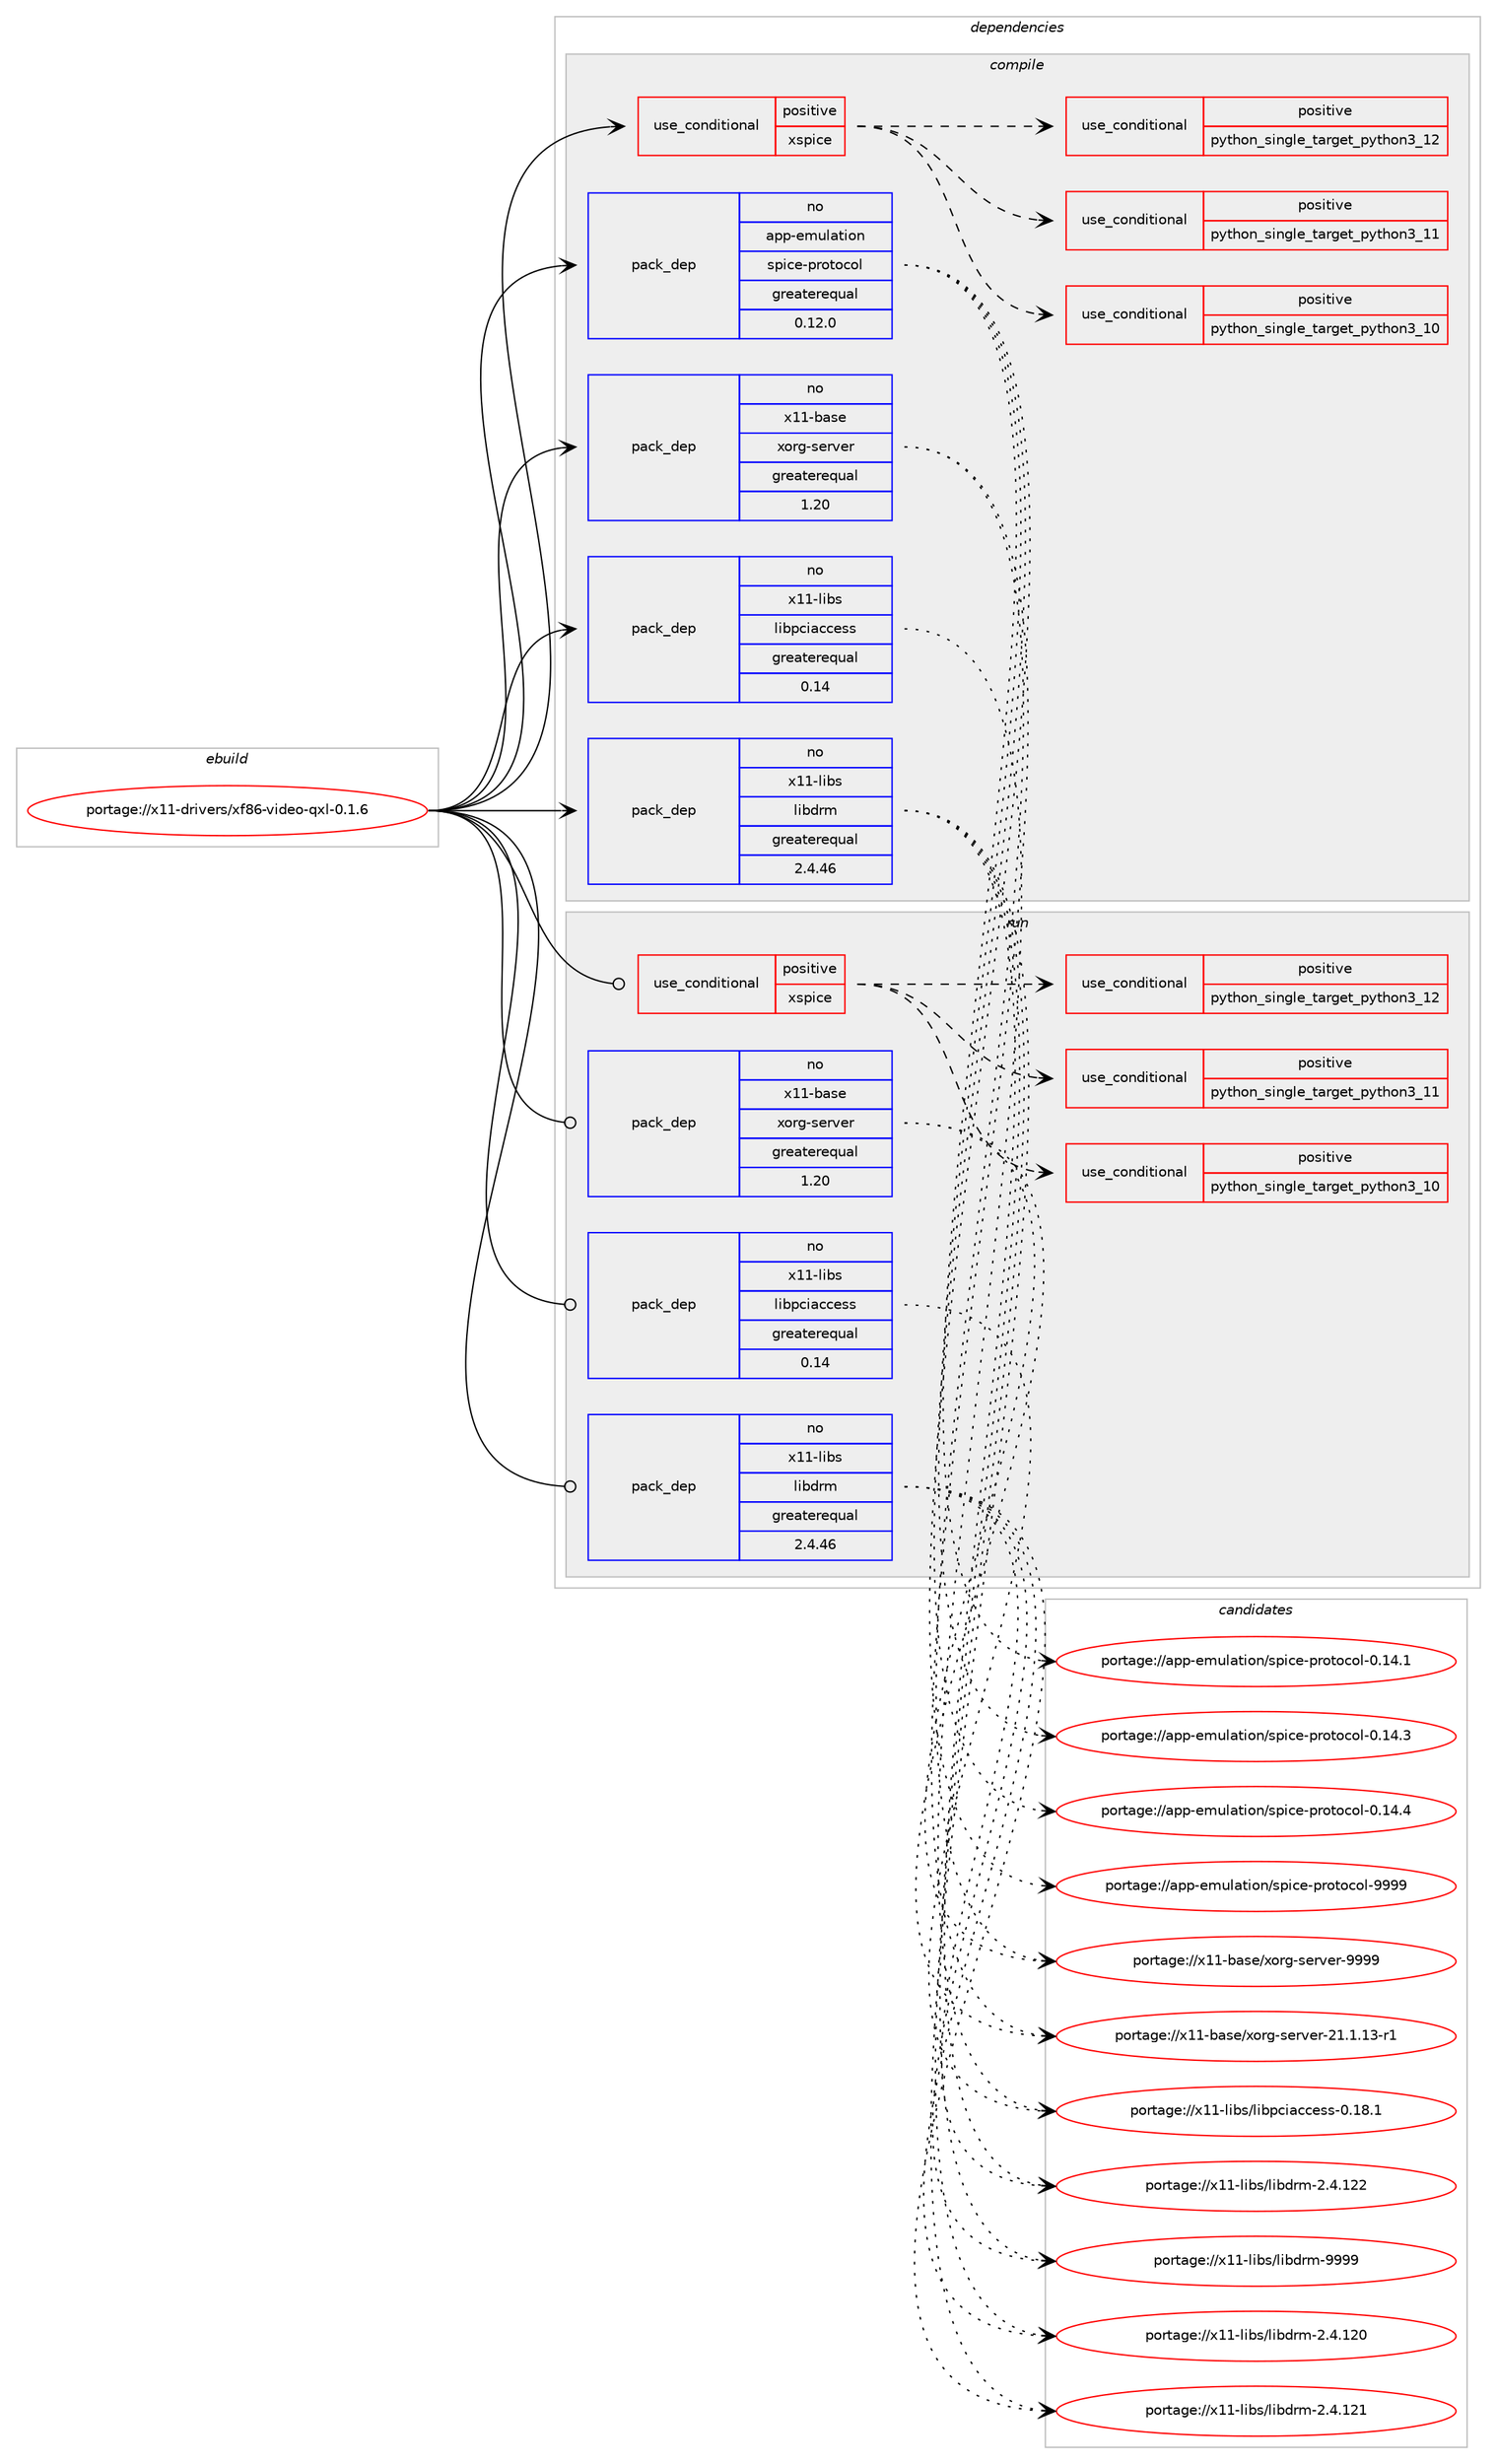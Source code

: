 digraph prolog {

# *************
# Graph options
# *************

newrank=true;
concentrate=true;
compound=true;
graph [rankdir=LR,fontname=Helvetica,fontsize=10,ranksep=1.5];#, ranksep=2.5, nodesep=0.2];
edge  [arrowhead=vee];
node  [fontname=Helvetica,fontsize=10];

# **********
# The ebuild
# **********

subgraph cluster_leftcol {
color=gray;
rank=same;
label=<<i>ebuild</i>>;
id [label="portage://x11-drivers/xf86-video-qxl-0.1.6", color=red, width=4, href="../x11-drivers/xf86-video-qxl-0.1.6.svg"];
}

# ****************
# The dependencies
# ****************

subgraph cluster_midcol {
color=gray;
label=<<i>dependencies</i>>;
subgraph cluster_compile {
fillcolor="#eeeeee";
style=filled;
label=<<i>compile</i>>;
subgraph cond118616 {
dependency227985 [label=<<TABLE BORDER="0" CELLBORDER="1" CELLSPACING="0" CELLPADDING="4"><TR><TD ROWSPAN="3" CELLPADDING="10">use_conditional</TD></TR><TR><TD>positive</TD></TR><TR><TD>xspice</TD></TR></TABLE>>, shape=none, color=red];
# *** BEGIN UNKNOWN DEPENDENCY TYPE (TODO) ***
# dependency227985 -> package_dependency(portage://x11-drivers/xf86-video-qxl-0.1.6,install,no,app-emulation,spice,none,[,,],[],[])
# *** END UNKNOWN DEPENDENCY TYPE (TODO) ***

subgraph cond118617 {
dependency227986 [label=<<TABLE BORDER="0" CELLBORDER="1" CELLSPACING="0" CELLPADDING="4"><TR><TD ROWSPAN="3" CELLPADDING="10">use_conditional</TD></TR><TR><TD>positive</TD></TR><TR><TD>python_single_target_python3_10</TD></TR></TABLE>>, shape=none, color=red];
# *** BEGIN UNKNOWN DEPENDENCY TYPE (TODO) ***
# dependency227986 -> package_dependency(portage://x11-drivers/xf86-video-qxl-0.1.6,install,no,dev-lang,python,none,[,,],[slot(3.10)],[])
# *** END UNKNOWN DEPENDENCY TYPE (TODO) ***

}
dependency227985:e -> dependency227986:w [weight=20,style="dashed",arrowhead="vee"];
subgraph cond118618 {
dependency227987 [label=<<TABLE BORDER="0" CELLBORDER="1" CELLSPACING="0" CELLPADDING="4"><TR><TD ROWSPAN="3" CELLPADDING="10">use_conditional</TD></TR><TR><TD>positive</TD></TR><TR><TD>python_single_target_python3_11</TD></TR></TABLE>>, shape=none, color=red];
# *** BEGIN UNKNOWN DEPENDENCY TYPE (TODO) ***
# dependency227987 -> package_dependency(portage://x11-drivers/xf86-video-qxl-0.1.6,install,no,dev-lang,python,none,[,,],[slot(3.11)],[])
# *** END UNKNOWN DEPENDENCY TYPE (TODO) ***

}
dependency227985:e -> dependency227987:w [weight=20,style="dashed",arrowhead="vee"];
subgraph cond118619 {
dependency227988 [label=<<TABLE BORDER="0" CELLBORDER="1" CELLSPACING="0" CELLPADDING="4"><TR><TD ROWSPAN="3" CELLPADDING="10">use_conditional</TD></TR><TR><TD>positive</TD></TR><TR><TD>python_single_target_python3_12</TD></TR></TABLE>>, shape=none, color=red];
# *** BEGIN UNKNOWN DEPENDENCY TYPE (TODO) ***
# dependency227988 -> package_dependency(portage://x11-drivers/xf86-video-qxl-0.1.6,install,no,dev-lang,python,none,[,,],[slot(3.12)],[])
# *** END UNKNOWN DEPENDENCY TYPE (TODO) ***

}
dependency227985:e -> dependency227988:w [weight=20,style="dashed",arrowhead="vee"];
}
id:e -> dependency227985:w [weight=20,style="solid",arrowhead="vee"];
subgraph pack106072 {
dependency227989 [label=<<TABLE BORDER="0" CELLBORDER="1" CELLSPACING="0" CELLPADDING="4" WIDTH="220"><TR><TD ROWSPAN="6" CELLPADDING="30">pack_dep</TD></TR><TR><TD WIDTH="110">no</TD></TR><TR><TD>app-emulation</TD></TR><TR><TD>spice-protocol</TD></TR><TR><TD>greaterequal</TD></TR><TR><TD>0.12.0</TD></TR></TABLE>>, shape=none, color=blue];
}
id:e -> dependency227989:w [weight=20,style="solid",arrowhead="vee"];
# *** BEGIN UNKNOWN DEPENDENCY TYPE (TODO) ***
# id -> package_dependency(portage://x11-drivers/xf86-video-qxl-0.1.6,install,no,x11-base,xorg-proto,none,[,,],[],[])
# *** END UNKNOWN DEPENDENCY TYPE (TODO) ***

subgraph pack106073 {
dependency227990 [label=<<TABLE BORDER="0" CELLBORDER="1" CELLSPACING="0" CELLPADDING="4" WIDTH="220"><TR><TD ROWSPAN="6" CELLPADDING="30">pack_dep</TD></TR><TR><TD WIDTH="110">no</TD></TR><TR><TD>x11-base</TD></TR><TR><TD>xorg-server</TD></TR><TR><TD>greaterequal</TD></TR><TR><TD>1.20</TD></TR></TABLE>>, shape=none, color=blue];
}
id:e -> dependency227990:w [weight=20,style="solid",arrowhead="vee"];
# *** BEGIN UNKNOWN DEPENDENCY TYPE (TODO) ***
# id -> package_dependency(portage://x11-drivers/xf86-video-qxl-0.1.6,install,no,x11-base,xorg-server,none,[,,],[],[use(disable(minimal),none)])
# *** END UNKNOWN DEPENDENCY TYPE (TODO) ***

subgraph pack106074 {
dependency227991 [label=<<TABLE BORDER="0" CELLBORDER="1" CELLSPACING="0" CELLPADDING="4" WIDTH="220"><TR><TD ROWSPAN="6" CELLPADDING="30">pack_dep</TD></TR><TR><TD WIDTH="110">no</TD></TR><TR><TD>x11-libs</TD></TR><TR><TD>libdrm</TD></TR><TR><TD>greaterequal</TD></TR><TR><TD>2.4.46</TD></TR></TABLE>>, shape=none, color=blue];
}
id:e -> dependency227991:w [weight=20,style="solid",arrowhead="vee"];
subgraph pack106075 {
dependency227992 [label=<<TABLE BORDER="0" CELLBORDER="1" CELLSPACING="0" CELLPADDING="4" WIDTH="220"><TR><TD ROWSPAN="6" CELLPADDING="30">pack_dep</TD></TR><TR><TD WIDTH="110">no</TD></TR><TR><TD>x11-libs</TD></TR><TR><TD>libpciaccess</TD></TR><TR><TD>greaterequal</TD></TR><TR><TD>0.14</TD></TR></TABLE>>, shape=none, color=blue];
}
id:e -> dependency227992:w [weight=20,style="solid",arrowhead="vee"];
}
subgraph cluster_compileandrun {
fillcolor="#eeeeee";
style=filled;
label=<<i>compile and run</i>>;
}
subgraph cluster_run {
fillcolor="#eeeeee";
style=filled;
label=<<i>run</i>>;
subgraph cond118620 {
dependency227993 [label=<<TABLE BORDER="0" CELLBORDER="1" CELLSPACING="0" CELLPADDING="4"><TR><TD ROWSPAN="3" CELLPADDING="10">use_conditional</TD></TR><TR><TD>positive</TD></TR><TR><TD>xspice</TD></TR></TABLE>>, shape=none, color=red];
# *** BEGIN UNKNOWN DEPENDENCY TYPE (TODO) ***
# dependency227993 -> package_dependency(portage://x11-drivers/xf86-video-qxl-0.1.6,run,no,app-emulation,spice,none,[,,],[],[])
# *** END UNKNOWN DEPENDENCY TYPE (TODO) ***

subgraph cond118621 {
dependency227994 [label=<<TABLE BORDER="0" CELLBORDER="1" CELLSPACING="0" CELLPADDING="4"><TR><TD ROWSPAN="3" CELLPADDING="10">use_conditional</TD></TR><TR><TD>positive</TD></TR><TR><TD>python_single_target_python3_10</TD></TR></TABLE>>, shape=none, color=red];
# *** BEGIN UNKNOWN DEPENDENCY TYPE (TODO) ***
# dependency227994 -> package_dependency(portage://x11-drivers/xf86-video-qxl-0.1.6,run,no,dev-lang,python,none,[,,],[slot(3.10)],[])
# *** END UNKNOWN DEPENDENCY TYPE (TODO) ***

}
dependency227993:e -> dependency227994:w [weight=20,style="dashed",arrowhead="vee"];
subgraph cond118622 {
dependency227995 [label=<<TABLE BORDER="0" CELLBORDER="1" CELLSPACING="0" CELLPADDING="4"><TR><TD ROWSPAN="3" CELLPADDING="10">use_conditional</TD></TR><TR><TD>positive</TD></TR><TR><TD>python_single_target_python3_11</TD></TR></TABLE>>, shape=none, color=red];
# *** BEGIN UNKNOWN DEPENDENCY TYPE (TODO) ***
# dependency227995 -> package_dependency(portage://x11-drivers/xf86-video-qxl-0.1.6,run,no,dev-lang,python,none,[,,],[slot(3.11)],[])
# *** END UNKNOWN DEPENDENCY TYPE (TODO) ***

}
dependency227993:e -> dependency227995:w [weight=20,style="dashed",arrowhead="vee"];
subgraph cond118623 {
dependency227996 [label=<<TABLE BORDER="0" CELLBORDER="1" CELLSPACING="0" CELLPADDING="4"><TR><TD ROWSPAN="3" CELLPADDING="10">use_conditional</TD></TR><TR><TD>positive</TD></TR><TR><TD>python_single_target_python3_12</TD></TR></TABLE>>, shape=none, color=red];
# *** BEGIN UNKNOWN DEPENDENCY TYPE (TODO) ***
# dependency227996 -> package_dependency(portage://x11-drivers/xf86-video-qxl-0.1.6,run,no,dev-lang,python,none,[,,],[slot(3.12)],[])
# *** END UNKNOWN DEPENDENCY TYPE (TODO) ***

}
dependency227993:e -> dependency227996:w [weight=20,style="dashed",arrowhead="vee"];
}
id:e -> dependency227993:w [weight=20,style="solid",arrowhead="odot"];
subgraph pack106076 {
dependency227997 [label=<<TABLE BORDER="0" CELLBORDER="1" CELLSPACING="0" CELLPADDING="4" WIDTH="220"><TR><TD ROWSPAN="6" CELLPADDING="30">pack_dep</TD></TR><TR><TD WIDTH="110">no</TD></TR><TR><TD>x11-base</TD></TR><TR><TD>xorg-server</TD></TR><TR><TD>greaterequal</TD></TR><TR><TD>1.20</TD></TR></TABLE>>, shape=none, color=blue];
}
id:e -> dependency227997:w [weight=20,style="solid",arrowhead="odot"];
# *** BEGIN UNKNOWN DEPENDENCY TYPE (TODO) ***
# id -> package_dependency(portage://x11-drivers/xf86-video-qxl-0.1.6,run,no,x11-base,xorg-server,none,[,,],[],[use(disable(minimal),none)])
# *** END UNKNOWN DEPENDENCY TYPE (TODO) ***

# *** BEGIN UNKNOWN DEPENDENCY TYPE (TODO) ***
# id -> package_dependency(portage://x11-drivers/xf86-video-qxl-0.1.6,run,no,x11-base,xorg-server,none,[,,],any_same_slot,[])
# *** END UNKNOWN DEPENDENCY TYPE (TODO) ***

subgraph pack106077 {
dependency227998 [label=<<TABLE BORDER="0" CELLBORDER="1" CELLSPACING="0" CELLPADDING="4" WIDTH="220"><TR><TD ROWSPAN="6" CELLPADDING="30">pack_dep</TD></TR><TR><TD WIDTH="110">no</TD></TR><TR><TD>x11-libs</TD></TR><TR><TD>libdrm</TD></TR><TR><TD>greaterequal</TD></TR><TR><TD>2.4.46</TD></TR></TABLE>>, shape=none, color=blue];
}
id:e -> dependency227998:w [weight=20,style="solid",arrowhead="odot"];
subgraph pack106078 {
dependency227999 [label=<<TABLE BORDER="0" CELLBORDER="1" CELLSPACING="0" CELLPADDING="4" WIDTH="220"><TR><TD ROWSPAN="6" CELLPADDING="30">pack_dep</TD></TR><TR><TD WIDTH="110">no</TD></TR><TR><TD>x11-libs</TD></TR><TR><TD>libpciaccess</TD></TR><TR><TD>greaterequal</TD></TR><TR><TD>0.14</TD></TR></TABLE>>, shape=none, color=blue];
}
id:e -> dependency227999:w [weight=20,style="solid",arrowhead="odot"];
}
}

# **************
# The candidates
# **************

subgraph cluster_choices {
rank=same;
color=gray;
label=<<i>candidates</i>>;

subgraph choice106072 {
color=black;
nodesep=1;
choice9711211245101109117108971161051111104711511210599101451121141111161119911110845484649524649 [label="portage://app-emulation/spice-protocol-0.14.1", color=red, width=4,href="../app-emulation/spice-protocol-0.14.1.svg"];
choice9711211245101109117108971161051111104711511210599101451121141111161119911110845484649524651 [label="portage://app-emulation/spice-protocol-0.14.3", color=red, width=4,href="../app-emulation/spice-protocol-0.14.3.svg"];
choice9711211245101109117108971161051111104711511210599101451121141111161119911110845484649524652 [label="portage://app-emulation/spice-protocol-0.14.4", color=red, width=4,href="../app-emulation/spice-protocol-0.14.4.svg"];
choice971121124510110911710897116105111110471151121059910145112114111116111991111084557575757 [label="portage://app-emulation/spice-protocol-9999", color=red, width=4,href="../app-emulation/spice-protocol-9999.svg"];
dependency227989:e -> choice9711211245101109117108971161051111104711511210599101451121141111161119911110845484649524649:w [style=dotted,weight="100"];
dependency227989:e -> choice9711211245101109117108971161051111104711511210599101451121141111161119911110845484649524651:w [style=dotted,weight="100"];
dependency227989:e -> choice9711211245101109117108971161051111104711511210599101451121141111161119911110845484649524652:w [style=dotted,weight="100"];
dependency227989:e -> choice971121124510110911710897116105111110471151121059910145112114111116111991111084557575757:w [style=dotted,weight="100"];
}
subgraph choice106073 {
color=black;
nodesep=1;
choice1204949459897115101471201111141034511510111411810111445504946494649514511449 [label="portage://x11-base/xorg-server-21.1.13-r1", color=red, width=4,href="../x11-base/xorg-server-21.1.13-r1.svg"];
choice120494945989711510147120111114103451151011141181011144557575757 [label="portage://x11-base/xorg-server-9999", color=red, width=4,href="../x11-base/xorg-server-9999.svg"];
dependency227990:e -> choice1204949459897115101471201111141034511510111411810111445504946494649514511449:w [style=dotted,weight="100"];
dependency227990:e -> choice120494945989711510147120111114103451151011141181011144557575757:w [style=dotted,weight="100"];
}
subgraph choice106074 {
color=black;
nodesep=1;
choice1204949451081059811547108105981001141094550465246495048 [label="portage://x11-libs/libdrm-2.4.120", color=red, width=4,href="../x11-libs/libdrm-2.4.120.svg"];
choice1204949451081059811547108105981001141094550465246495049 [label="portage://x11-libs/libdrm-2.4.121", color=red, width=4,href="../x11-libs/libdrm-2.4.121.svg"];
choice1204949451081059811547108105981001141094550465246495050 [label="portage://x11-libs/libdrm-2.4.122", color=red, width=4,href="../x11-libs/libdrm-2.4.122.svg"];
choice1204949451081059811547108105981001141094557575757 [label="portage://x11-libs/libdrm-9999", color=red, width=4,href="../x11-libs/libdrm-9999.svg"];
dependency227991:e -> choice1204949451081059811547108105981001141094550465246495048:w [style=dotted,weight="100"];
dependency227991:e -> choice1204949451081059811547108105981001141094550465246495049:w [style=dotted,weight="100"];
dependency227991:e -> choice1204949451081059811547108105981001141094550465246495050:w [style=dotted,weight="100"];
dependency227991:e -> choice1204949451081059811547108105981001141094557575757:w [style=dotted,weight="100"];
}
subgraph choice106075 {
color=black;
nodesep=1;
choice1204949451081059811547108105981129910597999910111511545484649564649 [label="portage://x11-libs/libpciaccess-0.18.1", color=red, width=4,href="../x11-libs/libpciaccess-0.18.1.svg"];
dependency227992:e -> choice1204949451081059811547108105981129910597999910111511545484649564649:w [style=dotted,weight="100"];
}
subgraph choice106076 {
color=black;
nodesep=1;
choice1204949459897115101471201111141034511510111411810111445504946494649514511449 [label="portage://x11-base/xorg-server-21.1.13-r1", color=red, width=4,href="../x11-base/xorg-server-21.1.13-r1.svg"];
choice120494945989711510147120111114103451151011141181011144557575757 [label="portage://x11-base/xorg-server-9999", color=red, width=4,href="../x11-base/xorg-server-9999.svg"];
dependency227997:e -> choice1204949459897115101471201111141034511510111411810111445504946494649514511449:w [style=dotted,weight="100"];
dependency227997:e -> choice120494945989711510147120111114103451151011141181011144557575757:w [style=dotted,weight="100"];
}
subgraph choice106077 {
color=black;
nodesep=1;
choice1204949451081059811547108105981001141094550465246495048 [label="portage://x11-libs/libdrm-2.4.120", color=red, width=4,href="../x11-libs/libdrm-2.4.120.svg"];
choice1204949451081059811547108105981001141094550465246495049 [label="portage://x11-libs/libdrm-2.4.121", color=red, width=4,href="../x11-libs/libdrm-2.4.121.svg"];
choice1204949451081059811547108105981001141094550465246495050 [label="portage://x11-libs/libdrm-2.4.122", color=red, width=4,href="../x11-libs/libdrm-2.4.122.svg"];
choice1204949451081059811547108105981001141094557575757 [label="portage://x11-libs/libdrm-9999", color=red, width=4,href="../x11-libs/libdrm-9999.svg"];
dependency227998:e -> choice1204949451081059811547108105981001141094550465246495048:w [style=dotted,weight="100"];
dependency227998:e -> choice1204949451081059811547108105981001141094550465246495049:w [style=dotted,weight="100"];
dependency227998:e -> choice1204949451081059811547108105981001141094550465246495050:w [style=dotted,weight="100"];
dependency227998:e -> choice1204949451081059811547108105981001141094557575757:w [style=dotted,weight="100"];
}
subgraph choice106078 {
color=black;
nodesep=1;
choice1204949451081059811547108105981129910597999910111511545484649564649 [label="portage://x11-libs/libpciaccess-0.18.1", color=red, width=4,href="../x11-libs/libpciaccess-0.18.1.svg"];
dependency227999:e -> choice1204949451081059811547108105981129910597999910111511545484649564649:w [style=dotted,weight="100"];
}
}

}
